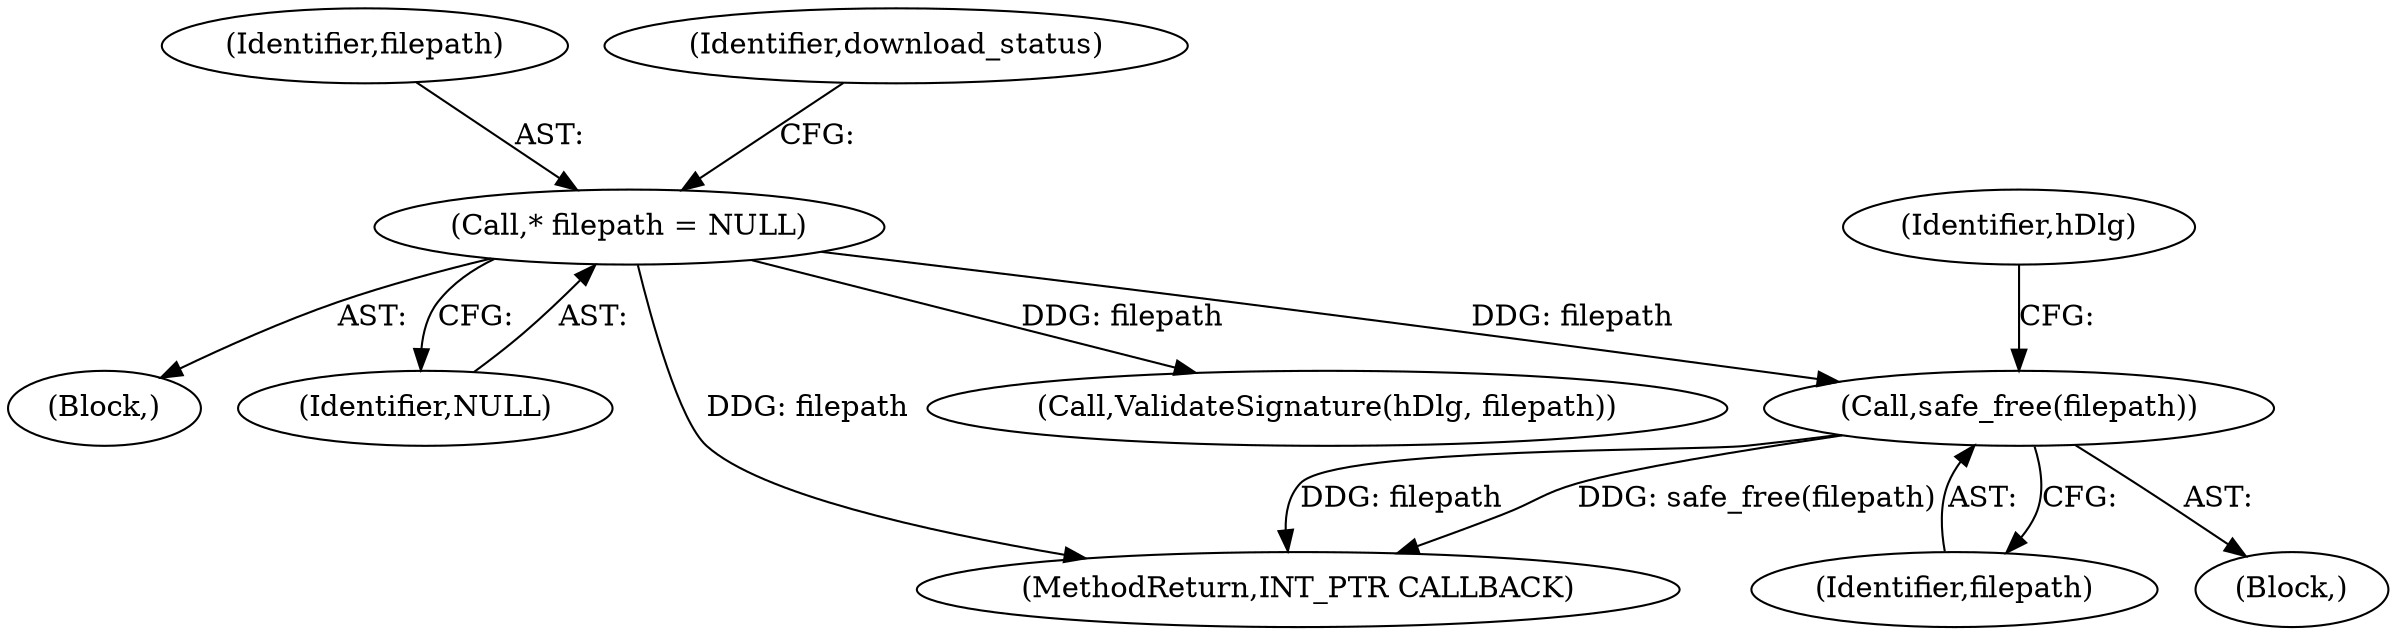 digraph "0_rufus_c3c39f7f8a11f612c4ebf7affce25ec6928eb1cb_1@API" {
"1000317" [label="(Call,safe_free(filepath))"];
"1000115" [label="(Call,* filepath = NULL)"];
"1000320" [label="(Identifier,hDlg)"];
"1000116" [label="(Identifier,filepath)"];
"1000120" [label="(Identifier,download_status)"];
"1000318" [label="(Identifier,filepath)"];
"1000115" [label="(Call,* filepath = NULL)"];
"1000112" [label="(Block,)"];
"1000117" [label="(Identifier,NULL)"];
"1000570" [label="(MethodReturn,INT_PTR CALLBACK)"];
"1000314" [label="(Block,)"];
"1000358" [label="(Call,ValidateSignature(hDlg, filepath))"];
"1000317" [label="(Call,safe_free(filepath))"];
"1000317" -> "1000314"  [label="AST: "];
"1000317" -> "1000318"  [label="CFG: "];
"1000318" -> "1000317"  [label="AST: "];
"1000320" -> "1000317"  [label="CFG: "];
"1000317" -> "1000570"  [label="DDG: filepath"];
"1000317" -> "1000570"  [label="DDG: safe_free(filepath)"];
"1000115" -> "1000317"  [label="DDG: filepath"];
"1000115" -> "1000112"  [label="AST: "];
"1000115" -> "1000117"  [label="CFG: "];
"1000116" -> "1000115"  [label="AST: "];
"1000117" -> "1000115"  [label="AST: "];
"1000120" -> "1000115"  [label="CFG: "];
"1000115" -> "1000570"  [label="DDG: filepath"];
"1000115" -> "1000358"  [label="DDG: filepath"];
}
